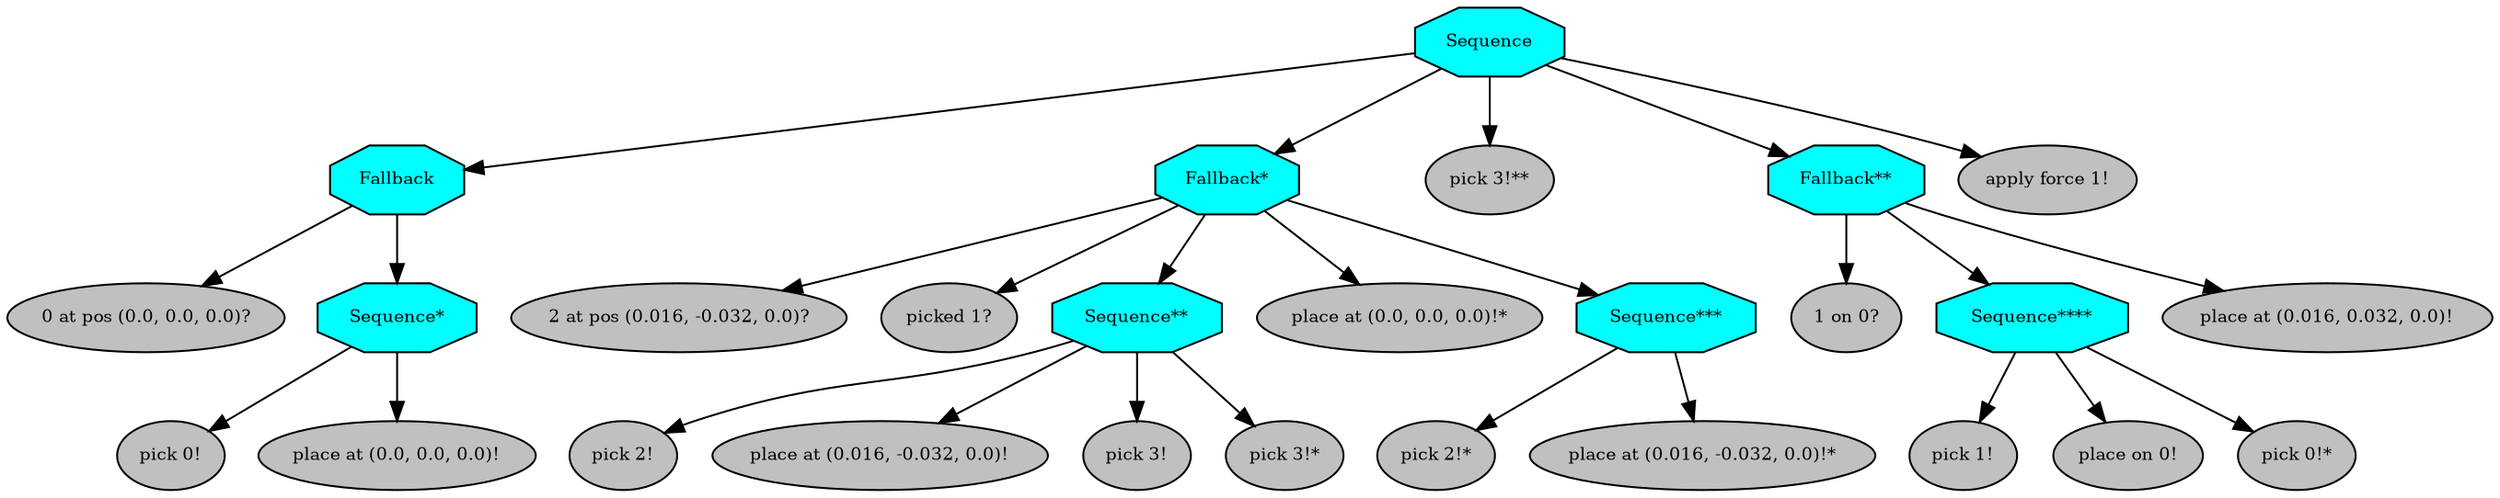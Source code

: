 digraph pastafarianism {
ordering=out;
graph [fontname="times-roman"];
node [fontname="times-roman"];
edge [fontname="times-roman"];
Sequence [fillcolor=cyan, fontcolor=black, fontsize=9, label=Sequence, shape=octagon, style=filled];
Fallback [fillcolor=cyan, fontcolor=black, fontsize=9, label=Fallback, shape=octagon, style=filled];
Sequence -> Fallback;
"0 at pos (0.0, 0.0, 0.0)?" [fillcolor=gray, fontcolor=black, fontsize=9, label="0 at pos (0.0, 0.0, 0.0)?", shape=ellipse, style=filled];
Fallback -> "0 at pos (0.0, 0.0, 0.0)?";
"Sequence*" [fillcolor=cyan, fontcolor=black, fontsize=9, label="Sequence*", shape=octagon, style=filled];
Fallback -> "Sequence*";
"pick 0!" [fillcolor=gray, fontcolor=black, fontsize=9, label="pick 0!", shape=ellipse, style=filled];
"Sequence*" -> "pick 0!";
"place at (0.0, 0.0, 0.0)!" [fillcolor=gray, fontcolor=black, fontsize=9, label="place at (0.0, 0.0, 0.0)!", shape=ellipse, style=filled];
"Sequence*" -> "place at (0.0, 0.0, 0.0)!";
"Fallback*" [fillcolor=cyan, fontcolor=black, fontsize=9, label="Fallback*", shape=octagon, style=filled];
Sequence -> "Fallback*";
"2 at pos (0.016, -0.032, 0.0)?" [fillcolor=gray, fontcolor=black, fontsize=9, label="2 at pos (0.016, -0.032, 0.0)?", shape=ellipse, style=filled];
"Fallback*" -> "2 at pos (0.016, -0.032, 0.0)?";
"picked 1?" [fillcolor=gray, fontcolor=black, fontsize=9, label="picked 1?", shape=ellipse, style=filled];
"Fallback*" -> "picked 1?";
"Sequence**" [fillcolor=cyan, fontcolor=black, fontsize=9, label="Sequence**", shape=octagon, style=filled];
"Fallback*" -> "Sequence**";
"pick 2!" [fillcolor=gray, fontcolor=black, fontsize=9, label="pick 2!", shape=ellipse, style=filled];
"Sequence**" -> "pick 2!";
"place at (0.016, -0.032, 0.0)!" [fillcolor=gray, fontcolor=black, fontsize=9, label="place at (0.016, -0.032, 0.0)!", shape=ellipse, style=filled];
"Sequence**" -> "place at (0.016, -0.032, 0.0)!";
"pick 3!" [fillcolor=gray, fontcolor=black, fontsize=9, label="pick 3!", shape=ellipse, style=filled];
"Sequence**" -> "pick 3!";
"pick 3!*" [fillcolor=gray, fontcolor=black, fontsize=9, label="pick 3!*", shape=ellipse, style=filled];
"Sequence**" -> "pick 3!*";
"place at (0.0, 0.0, 0.0)!*" [fillcolor=gray, fontcolor=black, fontsize=9, label="place at (0.0, 0.0, 0.0)!*", shape=ellipse, style=filled];
"Fallback*" -> "place at (0.0, 0.0, 0.0)!*";
"Sequence***" [fillcolor=cyan, fontcolor=black, fontsize=9, label="Sequence***", shape=octagon, style=filled];
"Fallback*" -> "Sequence***";
"pick 2!*" [fillcolor=gray, fontcolor=black, fontsize=9, label="pick 2!*", shape=ellipse, style=filled];
"Sequence***" -> "pick 2!*";
"place at (0.016, -0.032, 0.0)!*" [fillcolor=gray, fontcolor=black, fontsize=9, label="place at (0.016, -0.032, 0.0)!*", shape=ellipse, style=filled];
"Sequence***" -> "place at (0.016, -0.032, 0.0)!*";
"pick 3!**" [fillcolor=gray, fontcolor=black, fontsize=9, label="pick 3!**", shape=ellipse, style=filled];
Sequence -> "pick 3!**";
"Fallback**" [fillcolor=cyan, fontcolor=black, fontsize=9, label="Fallback**", shape=octagon, style=filled];
Sequence -> "Fallback**";
"1 on 0?" [fillcolor=gray, fontcolor=black, fontsize=9, label="1 on 0?", shape=ellipse, style=filled];
"Fallback**" -> "1 on 0?";
"Sequence****" [fillcolor=cyan, fontcolor=black, fontsize=9, label="Sequence****", shape=octagon, style=filled];
"Fallback**" -> "Sequence****";
"pick 1!" [fillcolor=gray, fontcolor=black, fontsize=9, label="pick 1!", shape=ellipse, style=filled];
"Sequence****" -> "pick 1!";
"place on 0!" [fillcolor=gray, fontcolor=black, fontsize=9, label="place on 0!", shape=ellipse, style=filled];
"Sequence****" -> "place on 0!";
"pick 0!*" [fillcolor=gray, fontcolor=black, fontsize=9, label="pick 0!*", shape=ellipse, style=filled];
"Sequence****" -> "pick 0!*";
"place at (0.016, 0.032, 0.0)!" [fillcolor=gray, fontcolor=black, fontsize=9, label="place at (0.016, 0.032, 0.0)!", shape=ellipse, style=filled];
"Fallback**" -> "place at (0.016, 0.032, 0.0)!";
"apply force 1!" [fillcolor=gray, fontcolor=black, fontsize=9, label="apply force 1!", shape=ellipse, style=filled];
Sequence -> "apply force 1!";
}
